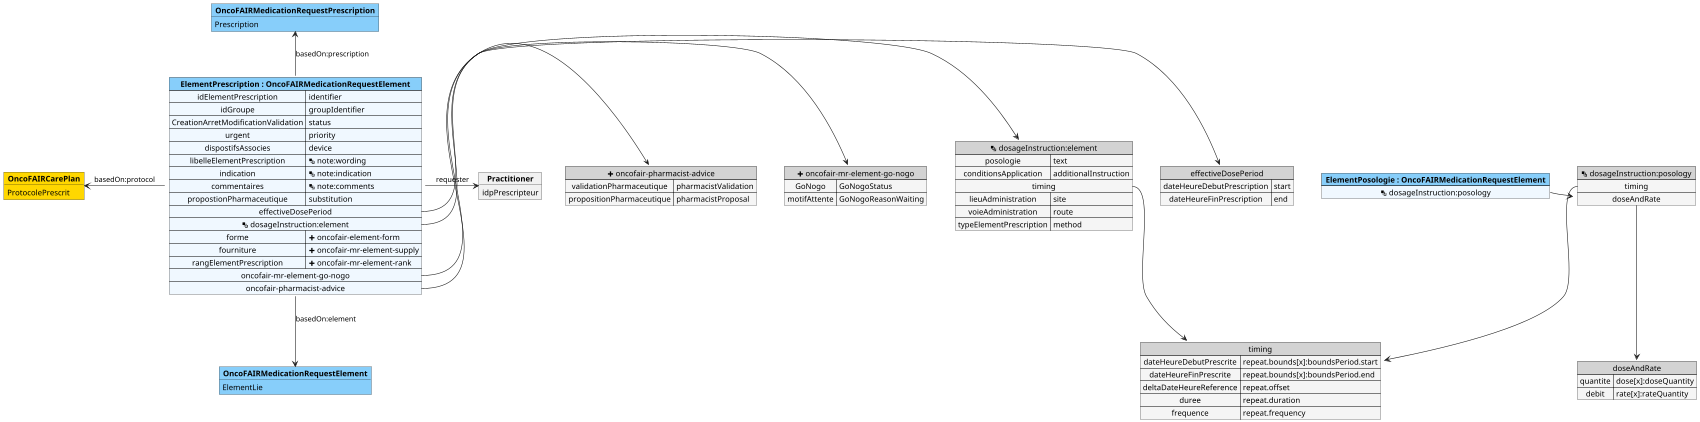 @startuml

scale 1700 width

map "timing" as timing #back:WhiteSmoke;header:LightGray {
    dateHeureDebutPrescrite => repeat.bounds[x]:boundsPeriod.start
    dateHeureFinPrescrite => repeat.bounds[x]:boundsPeriod.end
    deltaDateHeureReference => repeat.offset
    duree => repeat.duration
    frequence => repeat.frequency

}

map "effectiveDosePeriod" as effectiveDosePeriod #back:WhiteSmoke;header:LightGray {
    dateHeureDebutPrescription => start
    dateHeureFinPrescription => end
}

map "<&layers> dosageInstruction:element" as dosageInstructionelement #back:WhiteSmoke;header:LightGray {
    posologie => text
    conditionsApplication => additionalInstruction
    timing *--> timing
    lieuAdministration => site
    voieAdministration => route
    typeElementPrescription => method
}

object "**OncoFAIRMedicationRequestPrescription**" as OncoFAIRMedicationRequestPrescription #LightSkyBlue {
    Prescription
}

object "**OncoFAIRMedicationRequestElement**" as OncoFAIRMedicationRequestElement #LightSkyBlue {
    ElementLie
}

object "**OncoFAIRCarePlan**" as OncoFAIRCarePlan #Gold {
    ProtocolePrescrit
}

object "**Practitioner**" as Practitioner {
    idpPrescripteur
}

map "<&plus> oncofair-mr-element-go-nogo" as oncofairmrelementgonogo #back:WhiteSmoke;header:LightGray {
    GoNogo => GoNogoStatus
    motifAttente => GoNogoReasonWaiting
}

map "<&plus> oncofair-pharmacist-advice" as oncofairpharmacistadvice #back:WhiteSmoke;header:LightGray {
    validationPharmaceutique => pharmacistValidation
    propositionPharmaceutique => pharmacistProposal
}

map "**ElementPrescription : OncoFAIRMedicationRequestElement**" as ElementPrescription #back:AliceBlue;header:LightSkyBlue {
    idElementPrescription => identifier
    idGroupe => groupIdentifier
    CreationArretModificationValidation => status
    urgent => priority
    dispostifsAssocies => device
    libelleElementPrescription => <&layers> note:wording
    indication => <&layers> note:indication
    commentaires => <&layers> note:comments
    propostionPharmaceutique => substitution
    effectiveDosePeriod *-> effectiveDosePeriod
    <&layers> dosageInstruction:element *-> dosageInstructionelement
    forme => <&plus> oncofair-element-form
    fourniture => <&plus> oncofair-mr-element-supply
    rangElementPrescription => <&plus> oncofair-mr-element-rank
    oncofair-mr-element-go-nogo *-> oncofairmrelementgonogo
    oncofair-pharmacist-advice *-> oncofairpharmacistadvice
}

map "doseAndRate" as doseAndRate #back:WhiteSmoke;header:LightGray {
    quantite => dose[x]:doseQuantity
    debit => rate[x]:rateQuantity
}

map "<&layers> dosageInstruction:posology" as dosageInstructionposology #back:WhiteSmoke;header:LightGray {
    timing *--> timing
    doseAndRate *--> doseAndRate
}

map "**ElementPosologie : OncoFAIRMedicationRequestElement**" as ElementPosologie #back:AliceBlue;header:LightSkyBlue {
    <&layers> dosageInstruction:posology *-> dosageInstructionposology

}

ElementPrescription -u-> OncoFAIRMedicationRequestPrescription : basedOn:prescription
ElementPrescription -d-> OncoFAIRMedicationRequestElement : basedOn:element
ElementPrescription -l-> OncoFAIRCarePlan : basedOn:protocol
ElementPrescription -r-> Practitioner : requester

@enduml